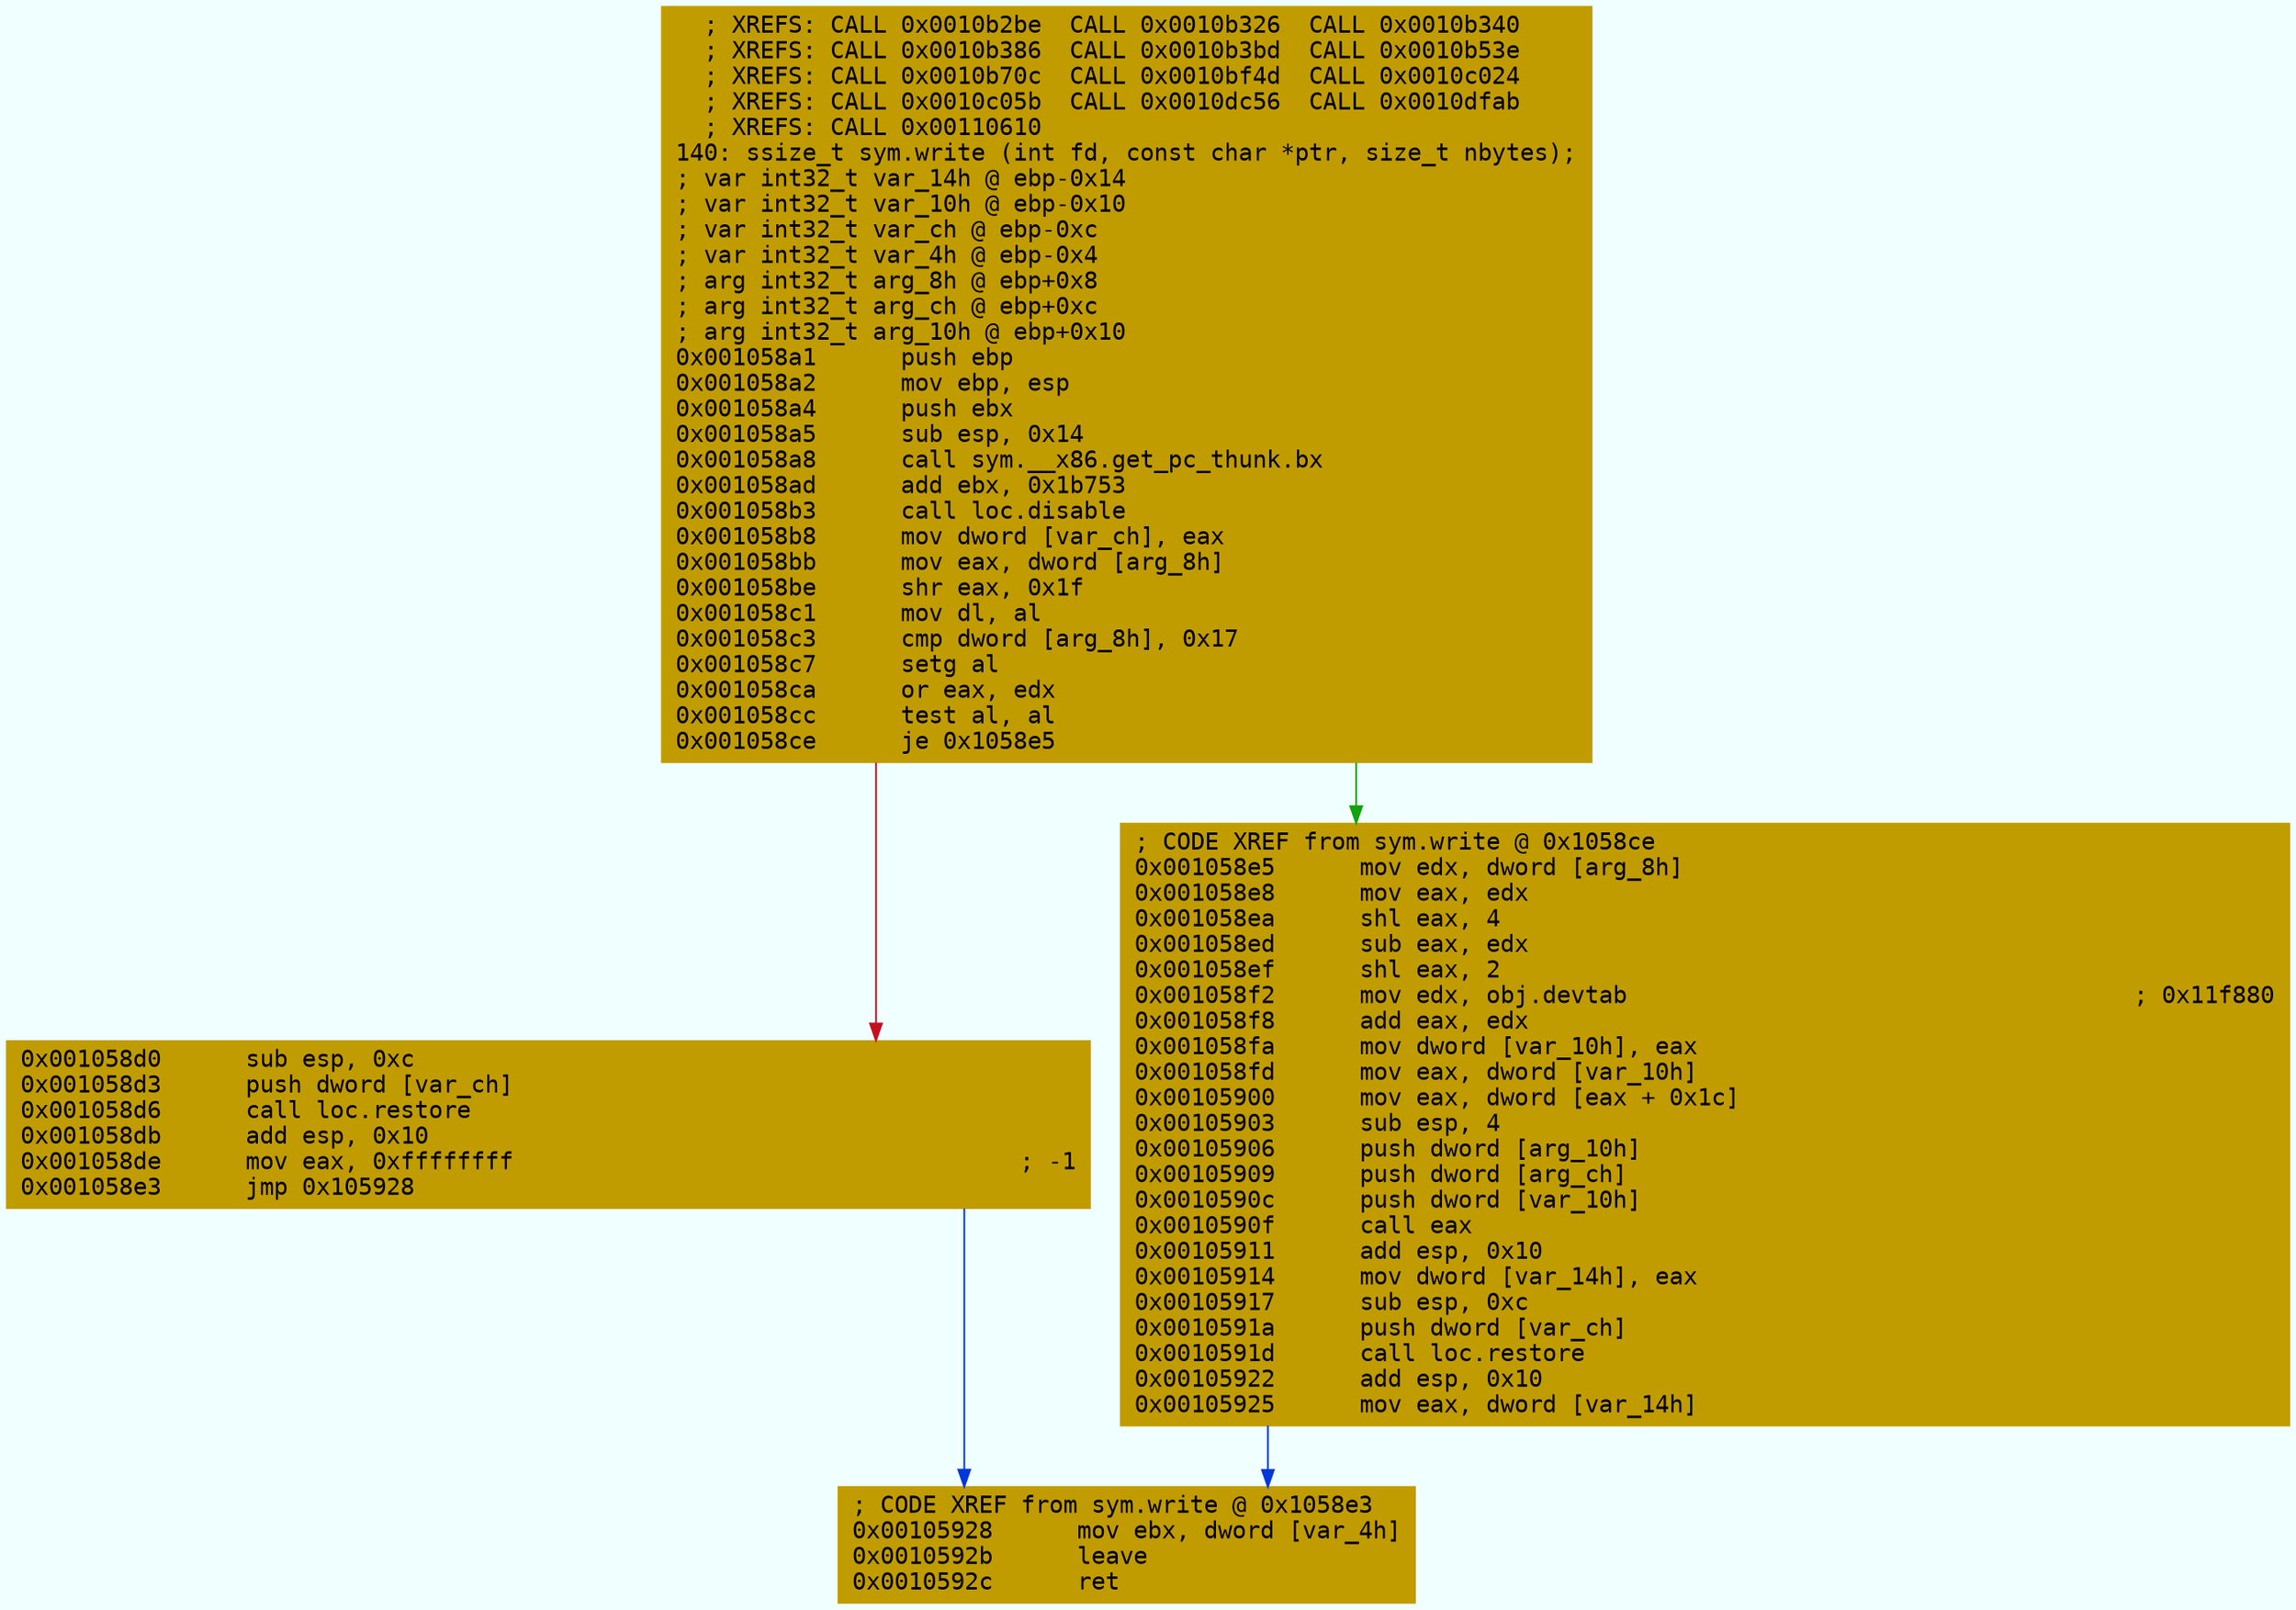 digraph code {
	graph [bgcolor=azure fontsize=8 fontname="Courier" splines="ortho"];
	node [fillcolor=gray style=filled shape=box];
	edge [arrowhead="normal"];
	"0x001058a1" [URL="sym.write/0x001058a1", fillcolor="#c19c00",color="#c19c00", fontname="Courier",label="  ; XREFS: CALL 0x0010b2be  CALL 0x0010b326  CALL 0x0010b340  \l  ; XREFS: CALL 0x0010b386  CALL 0x0010b3bd  CALL 0x0010b53e  \l  ; XREFS: CALL 0x0010b70c  CALL 0x0010bf4d  CALL 0x0010c024  \l  ; XREFS: CALL 0x0010c05b  CALL 0x0010dc56  CALL 0x0010dfab  \l  ; XREFS: CALL 0x00110610  \l140: ssize_t sym.write (int fd, const char *ptr, size_t nbytes);\l; var int32_t var_14h @ ebp-0x14\l; var int32_t var_10h @ ebp-0x10\l; var int32_t var_ch @ ebp-0xc\l; var int32_t var_4h @ ebp-0x4\l; arg int32_t arg_8h @ ebp+0x8\l; arg int32_t arg_ch @ ebp+0xc\l; arg int32_t arg_10h @ ebp+0x10\l0x001058a1      push ebp\l0x001058a2      mov ebp, esp\l0x001058a4      push ebx\l0x001058a5      sub esp, 0x14\l0x001058a8      call sym.__x86.get_pc_thunk.bx\l0x001058ad      add ebx, 0x1b753\l0x001058b3      call loc.disable\l0x001058b8      mov dword [var_ch], eax\l0x001058bb      mov eax, dword [arg_8h]\l0x001058be      shr eax, 0x1f\l0x001058c1      mov dl, al\l0x001058c3      cmp dword [arg_8h], 0x17\l0x001058c7      setg al\l0x001058ca      or eax, edx\l0x001058cc      test al, al\l0x001058ce      je 0x1058e5\l"]
	"0x001058d0" [URL="sym.write/0x001058d0", fillcolor="#c19c00",color="#c19c00", fontname="Courier",label="0x001058d0      sub esp, 0xc\l0x001058d3      push dword [var_ch]\l0x001058d6      call loc.restore\l0x001058db      add esp, 0x10\l0x001058de      mov eax, 0xffffffff                                    ; -1\l0x001058e3      jmp 0x105928\l"]
	"0x001058e5" [URL="sym.write/0x001058e5", fillcolor="#c19c00",color="#c19c00", fontname="Courier",label="; CODE XREF from sym.write @ 0x1058ce\l0x001058e5      mov edx, dword [arg_8h]\l0x001058e8      mov eax, edx\l0x001058ea      shl eax, 4\l0x001058ed      sub eax, edx\l0x001058ef      shl eax, 2\l0x001058f2      mov edx, obj.devtab                                    ; 0x11f880\l0x001058f8      add eax, edx\l0x001058fa      mov dword [var_10h], eax\l0x001058fd      mov eax, dword [var_10h]\l0x00105900      mov eax, dword [eax + 0x1c]\l0x00105903      sub esp, 4\l0x00105906      push dword [arg_10h]\l0x00105909      push dword [arg_ch]\l0x0010590c      push dword [var_10h]\l0x0010590f      call eax\l0x00105911      add esp, 0x10\l0x00105914      mov dword [var_14h], eax\l0x00105917      sub esp, 0xc\l0x0010591a      push dword [var_ch]\l0x0010591d      call loc.restore\l0x00105922      add esp, 0x10\l0x00105925      mov eax, dword [var_14h]\l"]
	"0x00105928" [URL="sym.write/0x00105928", fillcolor="#c19c00",color="#c19c00", fontname="Courier",label="; CODE XREF from sym.write @ 0x1058e3\l0x00105928      mov ebx, dword [var_4h]\l0x0010592b      leave\l0x0010592c      ret\l"]
        "0x001058a1" -> "0x001058e5" [color="#13a10e"];
        "0x001058a1" -> "0x001058d0" [color="#c50f1f"];
        "0x001058d0" -> "0x00105928" [color="#0037da"];
        "0x001058e5" -> "0x00105928" [color="#0037da"];
}
